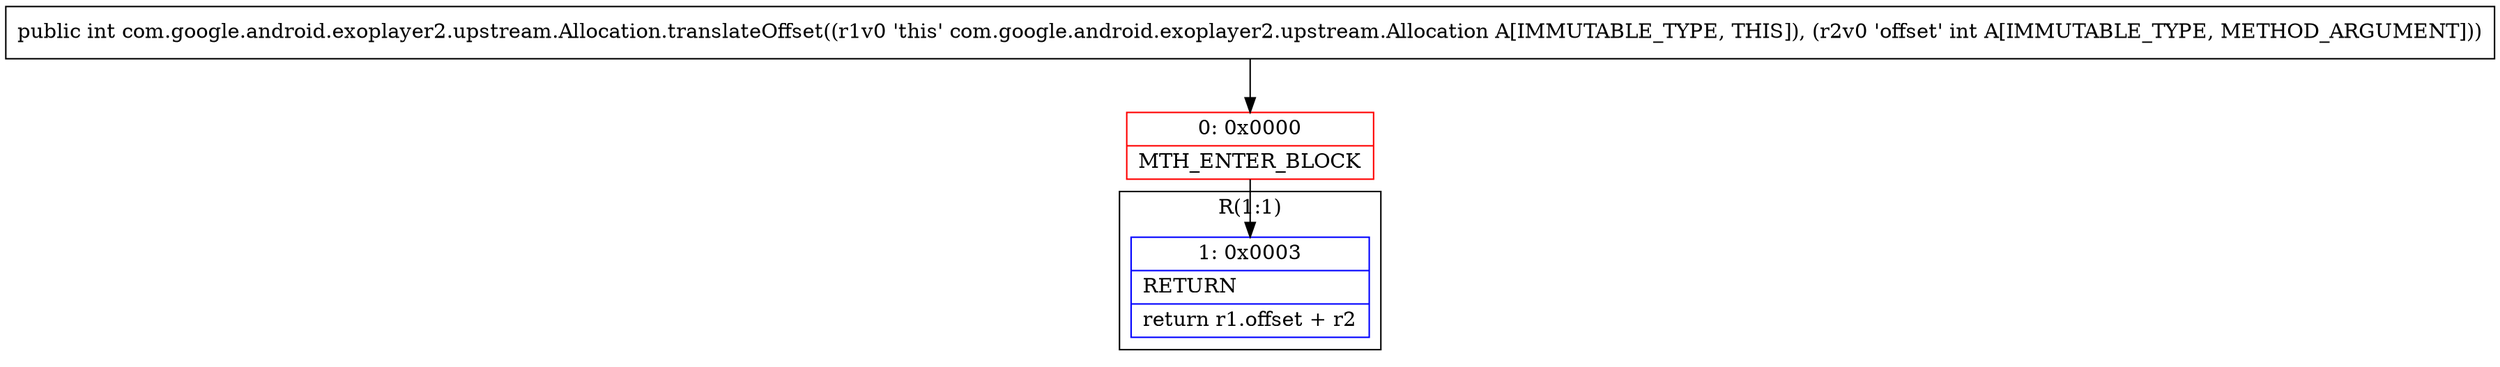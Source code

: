 digraph "CFG forcom.google.android.exoplayer2.upstream.Allocation.translateOffset(I)I" {
subgraph cluster_Region_292114939 {
label = "R(1:1)";
node [shape=record,color=blue];
Node_1 [shape=record,label="{1\:\ 0x0003|RETURN\l|return r1.offset + r2\l}"];
}
Node_0 [shape=record,color=red,label="{0\:\ 0x0000|MTH_ENTER_BLOCK\l}"];
MethodNode[shape=record,label="{public int com.google.android.exoplayer2.upstream.Allocation.translateOffset((r1v0 'this' com.google.android.exoplayer2.upstream.Allocation A[IMMUTABLE_TYPE, THIS]), (r2v0 'offset' int A[IMMUTABLE_TYPE, METHOD_ARGUMENT])) }"];
MethodNode -> Node_0;
Node_0 -> Node_1;
}

